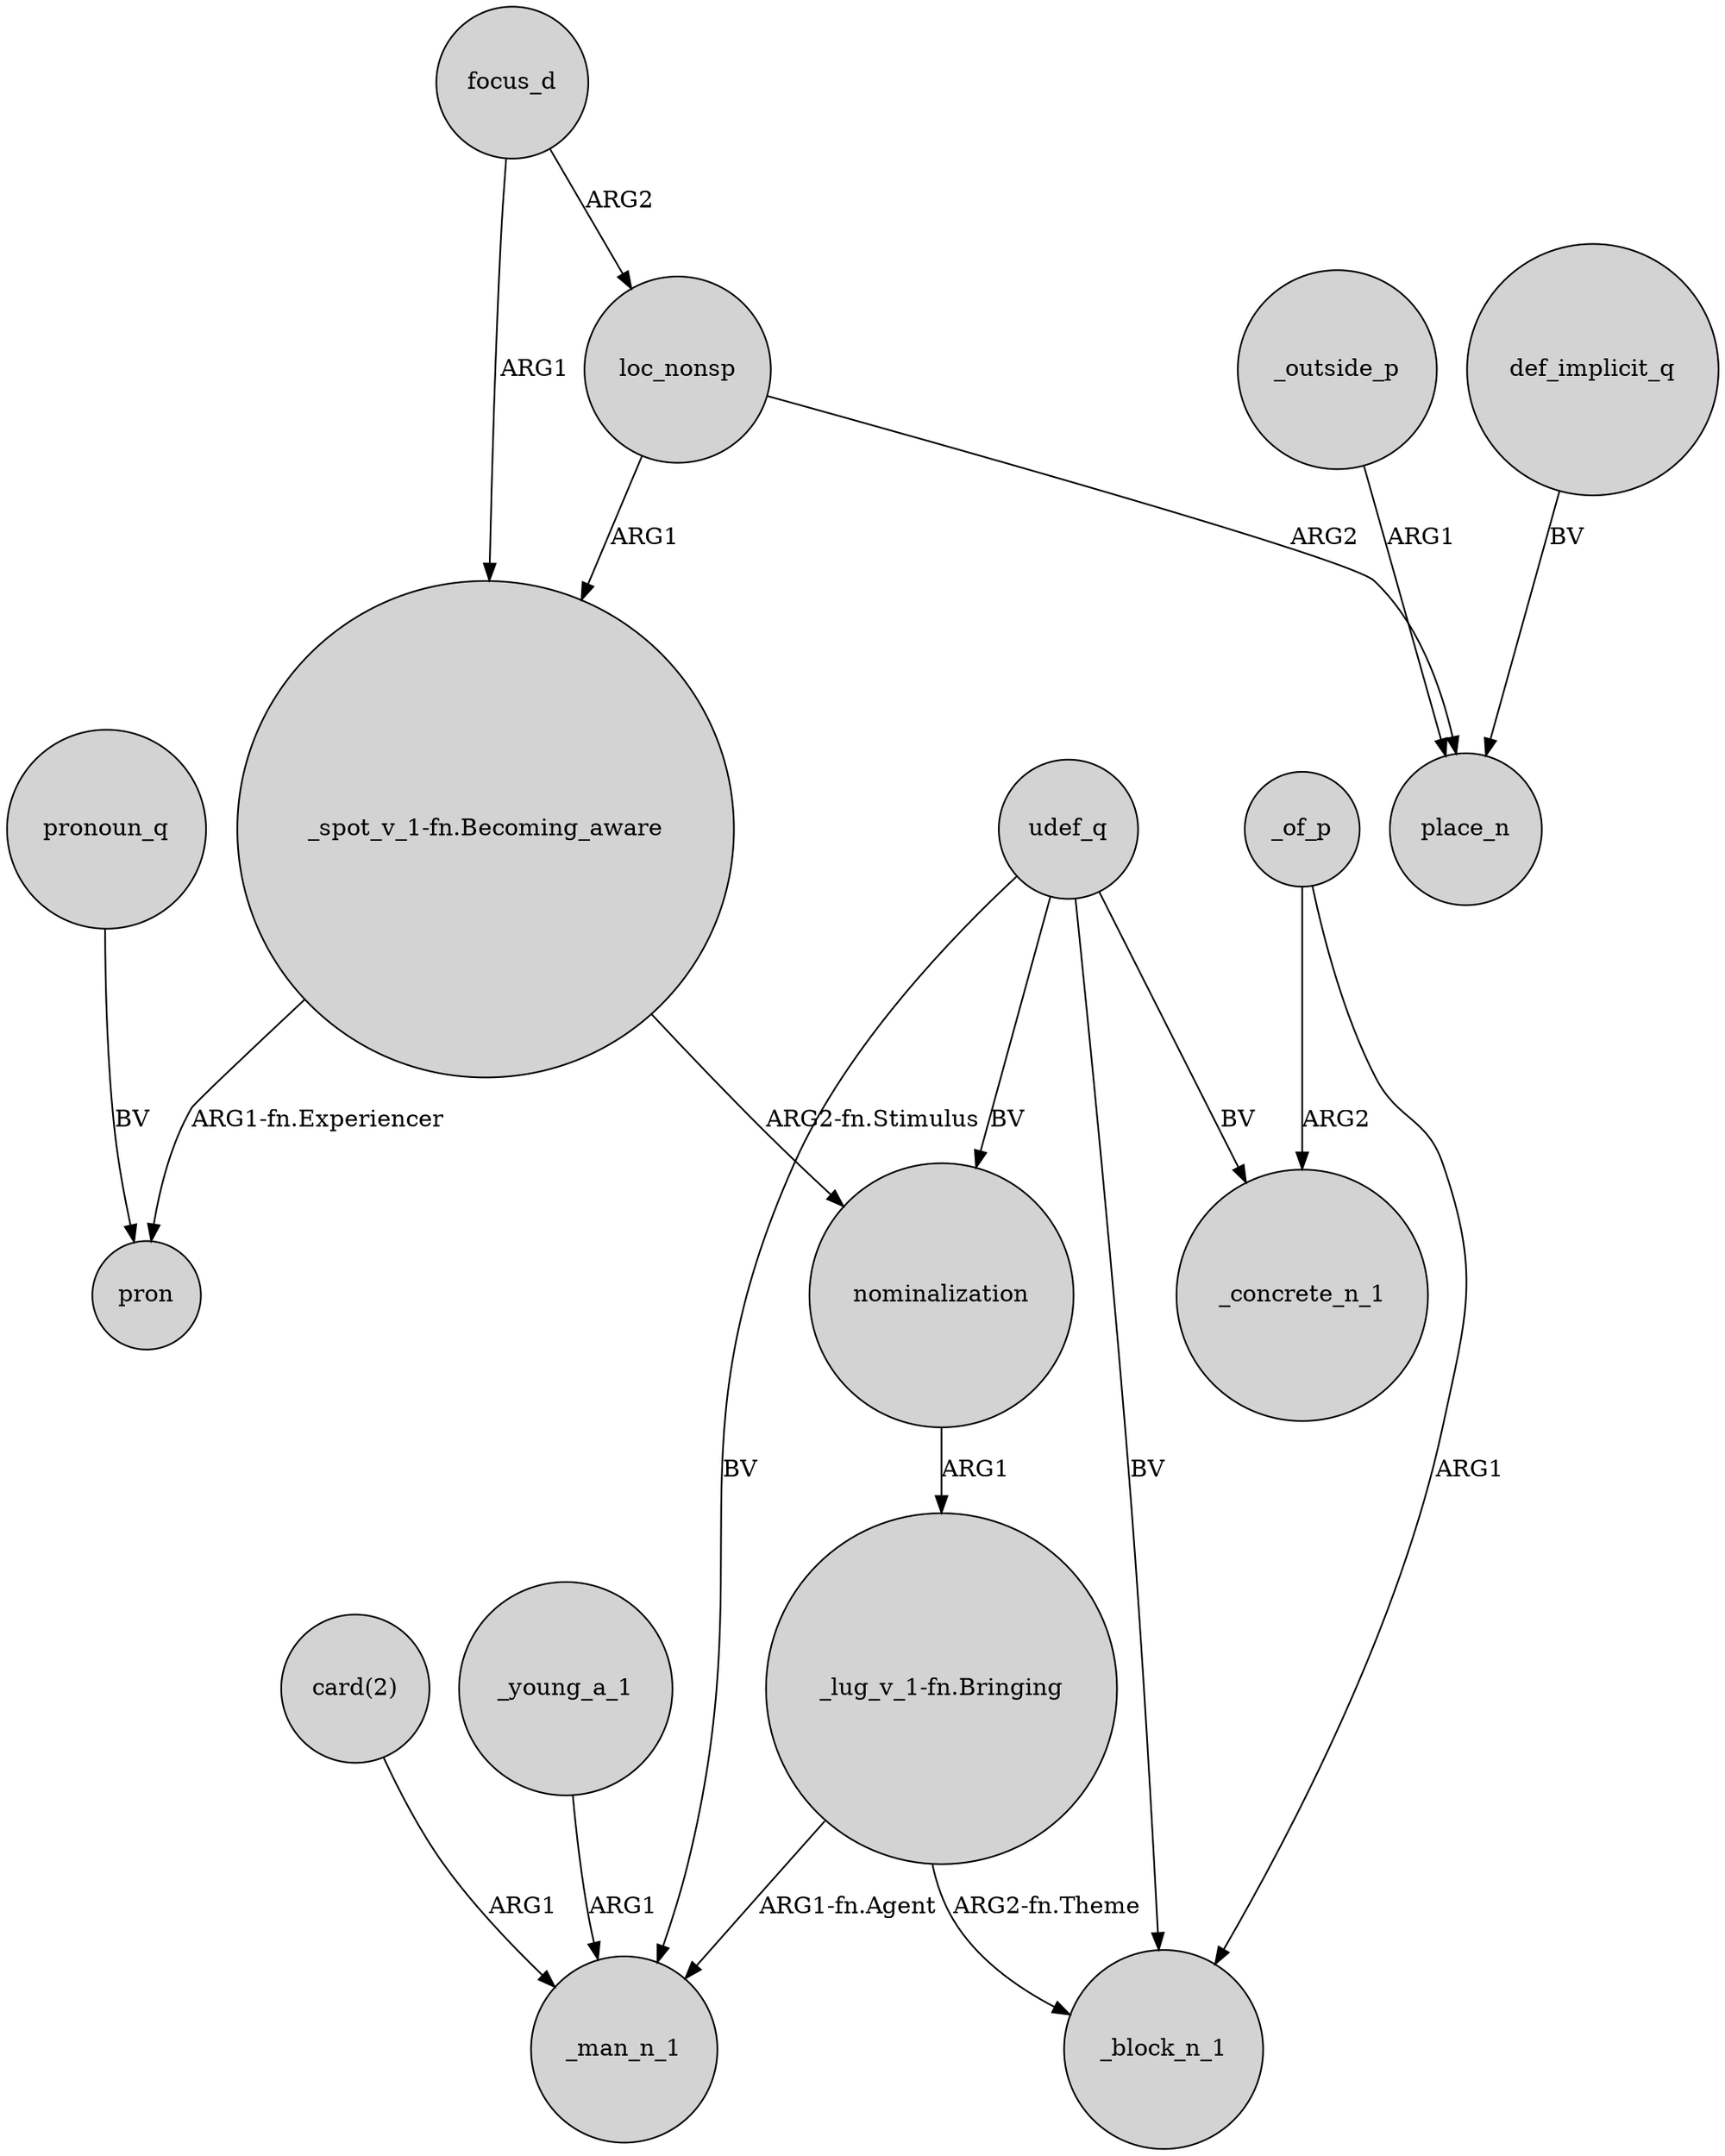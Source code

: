 digraph {
	node [shape=circle style=filled]
	focus_d -> loc_nonsp [label=ARG2]
	"_lug_v_1-fn.Bringing" -> _man_n_1 [label="ARG1-fn.Agent"]
	"_spot_v_1-fn.Becoming_aware" -> pron [label="ARG1-fn.Experiencer"]
	loc_nonsp -> "_spot_v_1-fn.Becoming_aware" [label=ARG1]
	_outside_p -> place_n [label=ARG1]
	def_implicit_q -> place_n [label=BV]
	pronoun_q -> pron [label=BV]
	focus_d -> "_spot_v_1-fn.Becoming_aware" [label=ARG1]
	nominalization -> "_lug_v_1-fn.Bringing" [label=ARG1]
	udef_q -> _concrete_n_1 [label=BV]
	udef_q -> _block_n_1 [label=BV]
	udef_q -> nominalization [label=BV]
	_of_p -> _concrete_n_1 [label=ARG2]
	"_spot_v_1-fn.Becoming_aware" -> nominalization [label="ARG2-fn.Stimulus"]
	"card(2)" -> _man_n_1 [label=ARG1]
	udef_q -> _man_n_1 [label=BV]
	loc_nonsp -> place_n [label=ARG2]
	_of_p -> _block_n_1 [label=ARG1]
	_young_a_1 -> _man_n_1 [label=ARG1]
	"_lug_v_1-fn.Bringing" -> _block_n_1 [label="ARG2-fn.Theme"]
}
